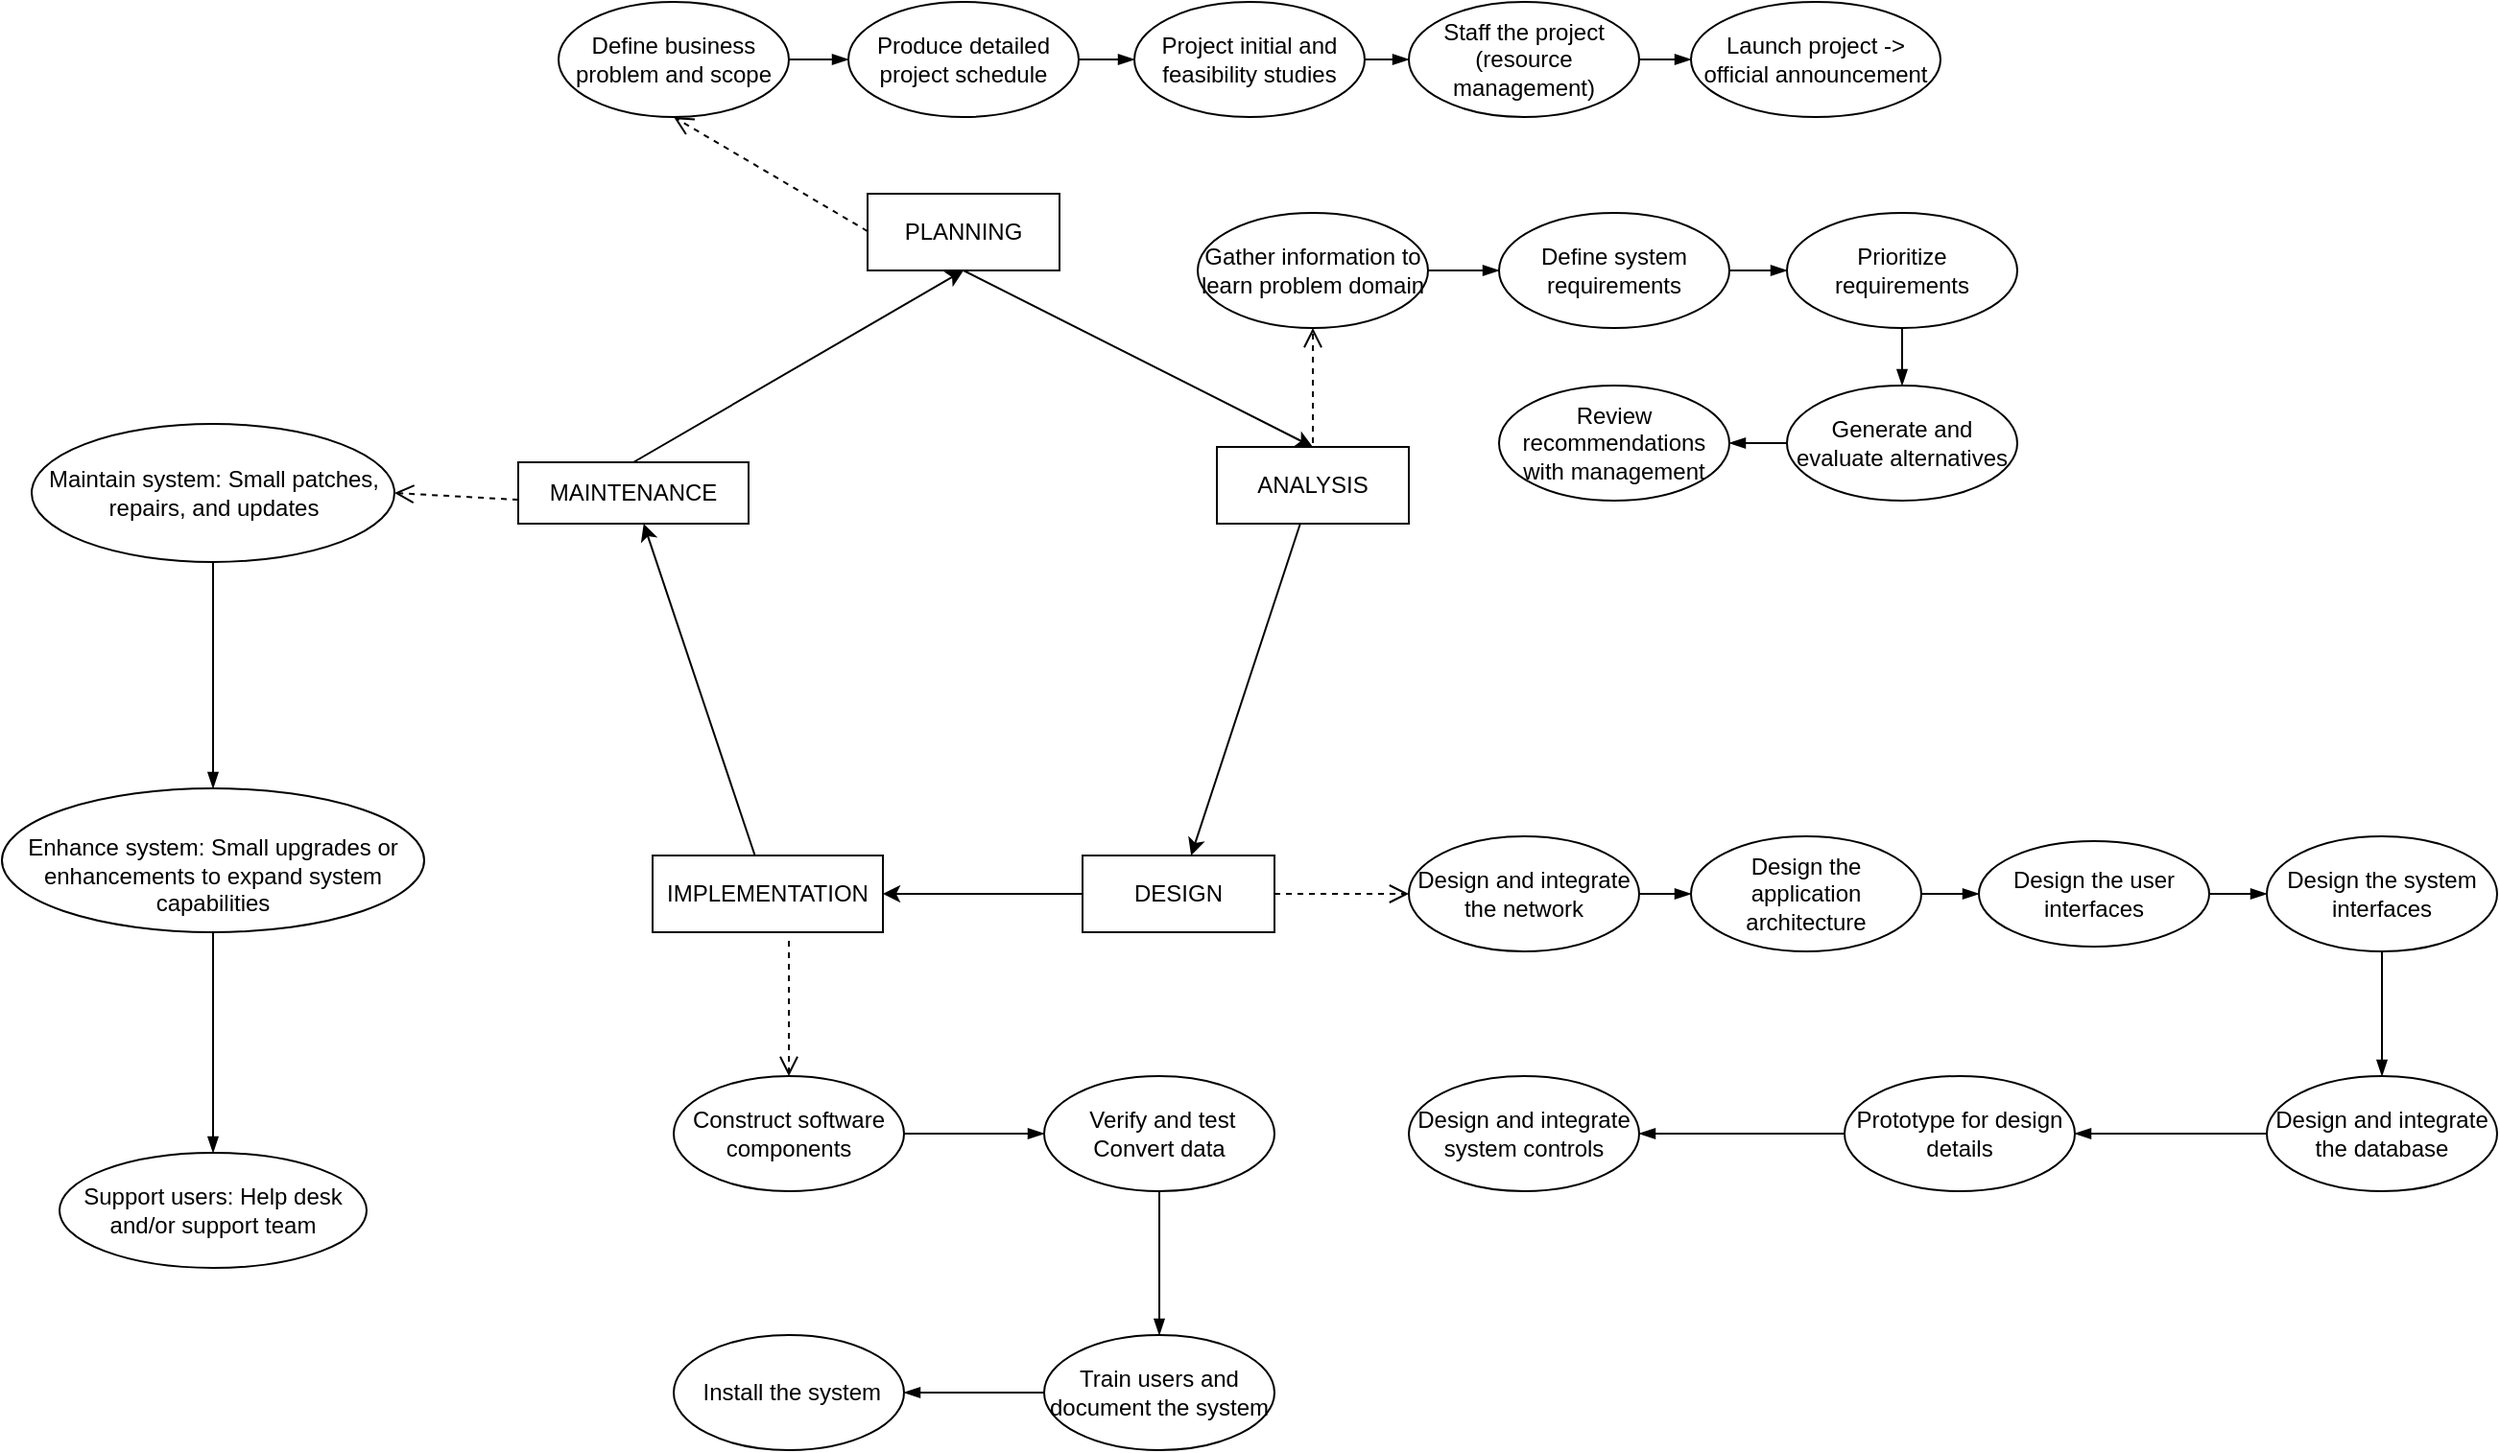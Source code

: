 <mxfile version="20.5.3" type="github">
  <diagram id="kpp0p4vaVyjLrGLZzNB3" name="simple gitflow">
    <mxGraphModel dx="1928" dy="1245" grid="1" gridSize="10" guides="1" tooltips="1" connect="1" arrows="1" fold="1" page="1" pageScale="1" pageWidth="850" pageHeight="1100" math="0" shadow="0">
      <root>
        <mxCell id="0" />
        <mxCell id="1" parent="0" />
        <mxCell id="JxC9IEEVYPg9Gp5Ud_OF-79" style="edgeStyle=orthogonalEdgeStyle;rounded=0;orthogonalLoop=1;jettySize=auto;html=1;exitX=0.5;exitY=1;exitDx=0;exitDy=0;entryX=0.5;entryY=0;entryDx=0;entryDy=0;noEdgeStyle=1;" parent="1" source="JxC9IEEVYPg9Gp5Ud_OF-74" target="JxC9IEEVYPg9Gp5Ud_OF-77" edge="1">
          <mxGeometry relative="1" as="geometry" />
        </mxCell>
        <mxCell id="JxC9IEEVYPg9Gp5Ud_OF-74" value="PLANNING&lt;br&gt;" style="whiteSpace=wrap;html=1;align=center;" parent="1" vertex="1">
          <mxGeometry x="481" y="220" width="100" height="40" as="geometry" />
        </mxCell>
        <mxCell id="JxC9IEEVYPg9Gp5Ud_OF-81" value="" style="edgeStyle=orthogonalEdgeStyle;rounded=0;orthogonalLoop=1;jettySize=auto;html=1;noEdgeStyle=1;" parent="1" source="JxC9IEEVYPg9Gp5Ud_OF-77" target="JxC9IEEVYPg9Gp5Ud_OF-80" edge="1">
          <mxGeometry relative="1" as="geometry" />
        </mxCell>
        <mxCell id="JxC9IEEVYPg9Gp5Ud_OF-77" value="ANALYSIS" style="whiteSpace=wrap;html=1;align=center;" parent="1" vertex="1">
          <mxGeometry x="663" y="352" width="100" height="40" as="geometry" />
        </mxCell>
        <mxCell id="JxC9IEEVYPg9Gp5Ud_OF-83" style="edgeStyle=orthogonalEdgeStyle;rounded=0;orthogonalLoop=1;jettySize=auto;html=1;noEdgeStyle=1;" parent="1" source="JxC9IEEVYPg9Gp5Ud_OF-80" target="JxC9IEEVYPg9Gp5Ud_OF-82" edge="1">
          <mxGeometry relative="1" as="geometry" />
        </mxCell>
        <mxCell id="JxC9IEEVYPg9Gp5Ud_OF-80" value="DESIGN&lt;br&gt;" style="whiteSpace=wrap;html=1;align=center;" parent="1" vertex="1">
          <mxGeometry x="593" y="565" width="100" height="40" as="geometry" />
        </mxCell>
        <mxCell id="JxC9IEEVYPg9Gp5Ud_OF-85" value="" style="edgeStyle=orthogonalEdgeStyle;rounded=0;orthogonalLoop=1;jettySize=auto;html=1;noEdgeStyle=1;" parent="1" source="JxC9IEEVYPg9Gp5Ud_OF-82" target="JxC9IEEVYPg9Gp5Ud_OF-84" edge="1">
          <mxGeometry relative="1" as="geometry" />
        </mxCell>
        <mxCell id="JxC9IEEVYPg9Gp5Ud_OF-82" value="IMPLEMENTATION&lt;br&gt;" style="whiteSpace=wrap;html=1;align=center;" parent="1" vertex="1">
          <mxGeometry x="369" y="565" width="120" height="40" as="geometry" />
        </mxCell>
        <mxCell id="JxC9IEEVYPg9Gp5Ud_OF-84" value="MAINTENANCE" style="whiteSpace=wrap;html=1;align=center;" parent="1" vertex="1">
          <mxGeometry x="299" y="360" width="120" height="32" as="geometry" />
        </mxCell>
        <mxCell id="JxC9IEEVYPg9Gp5Ud_OF-96" style="edgeStyle=orthogonalEdgeStyle;rounded=0;orthogonalLoop=1;jettySize=auto;html=1;exitX=0.5;exitY=0;exitDx=0;exitDy=0;entryX=0.5;entryY=1;entryDx=0;entryDy=0;noEdgeStyle=1;" parent="1" source="JxC9IEEVYPg9Gp5Ud_OF-84" target="JxC9IEEVYPg9Gp5Ud_OF-74" edge="1">
          <mxGeometry relative="1" as="geometry">
            <mxPoint x="338" y="268.0" as="sourcePoint" />
            <mxPoint x="520" y="360.0" as="targetPoint" />
          </mxGeometry>
        </mxCell>
        <mxCell id="JxC9IEEVYPg9Gp5Ud_OF-108" value="" style="edgeStyle=orthogonalEdgeStyle;rounded=0;orthogonalLoop=1;jettySize=auto;html=1;endArrow=blockThin;endFill=1;" parent="1" source="JxC9IEEVYPg9Gp5Ud_OF-105" target="JxC9IEEVYPg9Gp5Ud_OF-107" edge="1">
          <mxGeometry relative="1" as="geometry" />
        </mxCell>
        <mxCell id="JxC9IEEVYPg9Gp5Ud_OF-105" value="Define business problem and scope" style="ellipse;whiteSpace=wrap;html=1;" parent="1" vertex="1">
          <mxGeometry x="320" y="120" width="120" height="60" as="geometry" />
        </mxCell>
        <mxCell id="JxC9IEEVYPg9Gp5Ud_OF-110" style="edgeStyle=orthogonalEdgeStyle;rounded=0;orthogonalLoop=1;jettySize=auto;html=1;exitX=1;exitY=0.5;exitDx=0;exitDy=0;entryX=0;entryY=0.5;entryDx=0;entryDy=0;endArrow=blockThin;endFill=1;" parent="1" source="JxC9IEEVYPg9Gp5Ud_OF-107" target="JxC9IEEVYPg9Gp5Ud_OF-109" edge="1">
          <mxGeometry relative="1" as="geometry" />
        </mxCell>
        <mxCell id="JxC9IEEVYPg9Gp5Ud_OF-107" value="Produce detailed project schedule" style="ellipse;whiteSpace=wrap;html=1;" parent="1" vertex="1">
          <mxGeometry x="471" y="120" width="120" height="60" as="geometry" />
        </mxCell>
        <mxCell id="JxC9IEEVYPg9Gp5Ud_OF-114" value="" style="edgeStyle=orthogonalEdgeStyle;rounded=0;orthogonalLoop=1;jettySize=auto;html=1;endArrow=blockThin;endFill=1;" parent="1" source="JxC9IEEVYPg9Gp5Ud_OF-109" target="JxC9IEEVYPg9Gp5Ud_OF-111" edge="1">
          <mxGeometry relative="1" as="geometry" />
        </mxCell>
        <mxCell id="JxC9IEEVYPg9Gp5Ud_OF-109" value="Project initial and feasibility studies" style="ellipse;whiteSpace=wrap;html=1;" parent="1" vertex="1">
          <mxGeometry x="620" y="120" width="120" height="60" as="geometry" />
        </mxCell>
        <mxCell id="JxC9IEEVYPg9Gp5Ud_OF-116" value="" style="edgeStyle=orthogonalEdgeStyle;rounded=0;orthogonalLoop=1;jettySize=auto;html=1;endArrow=blockThin;endFill=1;" parent="1" source="JxC9IEEVYPg9Gp5Ud_OF-111" target="JxC9IEEVYPg9Gp5Ud_OF-115" edge="1">
          <mxGeometry relative="1" as="geometry" />
        </mxCell>
        <mxCell id="JxC9IEEVYPg9Gp5Ud_OF-111" value="Staff the project (resource management)" style="ellipse;whiteSpace=wrap;html=1;" parent="1" vertex="1">
          <mxGeometry x="763" y="120" width="120" height="60" as="geometry" />
        </mxCell>
        <mxCell id="JxC9IEEVYPg9Gp5Ud_OF-115" value="Launch project -&amp;gt; official announcement" style="ellipse;whiteSpace=wrap;html=1;" parent="1" vertex="1">
          <mxGeometry x="910" y="120" width="130" height="60" as="geometry" />
        </mxCell>
        <mxCell id="JxC9IEEVYPg9Gp5Ud_OF-123" value="" style="html=1;verticalAlign=bottom;endArrow=open;dashed=1;endSize=8;rounded=0;entryX=0.5;entryY=1;entryDx=0;entryDy=0;" parent="1" target="JxC9IEEVYPg9Gp5Ud_OF-105" edge="1">
          <mxGeometry relative="1" as="geometry">
            <mxPoint x="481" y="239.52" as="sourcePoint" />
            <mxPoint x="401" y="239.52" as="targetPoint" />
          </mxGeometry>
        </mxCell>
        <mxCell id="JxC9IEEVYPg9Gp5Ud_OF-135" value="" style="edgeStyle=orthogonalEdgeStyle;rounded=0;orthogonalLoop=1;jettySize=auto;html=1;endArrow=blockThin;endFill=1;" parent="1" source="JxC9IEEVYPg9Gp5Ud_OF-130" target="JxC9IEEVYPg9Gp5Ud_OF-134" edge="1">
          <mxGeometry relative="1" as="geometry" />
        </mxCell>
        <mxCell id="JxC9IEEVYPg9Gp5Ud_OF-130" value="Gather information to learn problem domain" style="ellipse;whiteSpace=wrap;html=1;" parent="1" vertex="1">
          <mxGeometry x="653" y="230" width="120" height="60" as="geometry" />
        </mxCell>
        <mxCell id="JxC9IEEVYPg9Gp5Ud_OF-137" value="" style="edgeStyle=orthogonalEdgeStyle;rounded=0;orthogonalLoop=1;jettySize=auto;html=1;endArrow=blockThin;endFill=1;" parent="1" source="JxC9IEEVYPg9Gp5Ud_OF-134" target="JxC9IEEVYPg9Gp5Ud_OF-136" edge="1">
          <mxGeometry relative="1" as="geometry" />
        </mxCell>
        <mxCell id="JxC9IEEVYPg9Gp5Ud_OF-134" value="Define system requirements" style="ellipse;whiteSpace=wrap;html=1;" parent="1" vertex="1">
          <mxGeometry x="810" y="230" width="120" height="60" as="geometry" />
        </mxCell>
        <mxCell id="JxC9IEEVYPg9Gp5Ud_OF-139" value="" style="edgeStyle=orthogonalEdgeStyle;rounded=0;orthogonalLoop=1;jettySize=auto;html=1;endArrow=blockThin;endFill=1;" parent="1" source="JxC9IEEVYPg9Gp5Ud_OF-136" target="JxC9IEEVYPg9Gp5Ud_OF-138" edge="1">
          <mxGeometry relative="1" as="geometry" />
        </mxCell>
        <mxCell id="JxC9IEEVYPg9Gp5Ud_OF-136" value="Prioritize requirements" style="ellipse;whiteSpace=wrap;html=1;" parent="1" vertex="1">
          <mxGeometry x="960" y="230" width="120" height="60" as="geometry" />
        </mxCell>
        <mxCell id="JxC9IEEVYPg9Gp5Ud_OF-141" value="" style="edgeStyle=orthogonalEdgeStyle;rounded=0;orthogonalLoop=1;jettySize=auto;html=1;endArrow=blockThin;endFill=1;" parent="1" source="JxC9IEEVYPg9Gp5Ud_OF-138" target="JxC9IEEVYPg9Gp5Ud_OF-140" edge="1">
          <mxGeometry relative="1" as="geometry" />
        </mxCell>
        <mxCell id="JxC9IEEVYPg9Gp5Ud_OF-138" value="Generate and evaluate alternatives" style="ellipse;whiteSpace=wrap;html=1;" parent="1" vertex="1">
          <mxGeometry x="960" y="320" width="120" height="60" as="geometry" />
        </mxCell>
        <mxCell id="JxC9IEEVYPg9Gp5Ud_OF-140" value="Review recommendations with management" style="ellipse;whiteSpace=wrap;html=1;" parent="1" vertex="1">
          <mxGeometry x="810" y="320" width="120" height="60" as="geometry" />
        </mxCell>
        <mxCell id="JxC9IEEVYPg9Gp5Ud_OF-147" value="" style="edgeStyle=orthogonalEdgeStyle;rounded=0;orthogonalLoop=1;jettySize=auto;html=1;endArrow=blockThin;endFill=1;" parent="1" source="JxC9IEEVYPg9Gp5Ud_OF-144" target="JxC9IEEVYPg9Gp5Ud_OF-146" edge="1">
          <mxGeometry relative="1" as="geometry" />
        </mxCell>
        <mxCell id="JxC9IEEVYPg9Gp5Ud_OF-144" value="Design and integrate the network" style="ellipse;whiteSpace=wrap;html=1;" parent="1" vertex="1">
          <mxGeometry x="763" y="555" width="120" height="60" as="geometry" />
        </mxCell>
        <mxCell id="JxC9IEEVYPg9Gp5Ud_OF-149" value="" style="edgeStyle=orthogonalEdgeStyle;rounded=0;orthogonalLoop=1;jettySize=auto;html=1;endArrow=blockThin;endFill=1;" parent="1" source="JxC9IEEVYPg9Gp5Ud_OF-146" target="JxC9IEEVYPg9Gp5Ud_OF-148" edge="1">
          <mxGeometry relative="1" as="geometry" />
        </mxCell>
        <mxCell id="JxC9IEEVYPg9Gp5Ud_OF-146" value="Design the application architecture" style="ellipse;whiteSpace=wrap;html=1;" parent="1" vertex="1">
          <mxGeometry x="910" y="555" width="120" height="60" as="geometry" />
        </mxCell>
        <mxCell id="JxC9IEEVYPg9Gp5Ud_OF-151" value="" style="edgeStyle=orthogonalEdgeStyle;rounded=0;orthogonalLoop=1;jettySize=auto;html=1;endArrow=blockThin;endFill=1;" parent="1" source="JxC9IEEVYPg9Gp5Ud_OF-148" target="JxC9IEEVYPg9Gp5Ud_OF-150" edge="1">
          <mxGeometry relative="1" as="geometry" />
        </mxCell>
        <mxCell id="JxC9IEEVYPg9Gp5Ud_OF-148" value="Design the user interfaces" style="ellipse;whiteSpace=wrap;html=1;" parent="1" vertex="1">
          <mxGeometry x="1060" y="557.5" width="120" height="55" as="geometry" />
        </mxCell>
        <mxCell id="JxC9IEEVYPg9Gp5Ud_OF-153" value="" style="edgeStyle=orthogonalEdgeStyle;rounded=0;orthogonalLoop=1;jettySize=auto;html=1;endArrow=blockThin;endFill=1;" parent="1" source="JxC9IEEVYPg9Gp5Ud_OF-150" target="JxC9IEEVYPg9Gp5Ud_OF-152" edge="1">
          <mxGeometry relative="1" as="geometry" />
        </mxCell>
        <mxCell id="JxC9IEEVYPg9Gp5Ud_OF-150" value="Design the system interfaces" style="ellipse;whiteSpace=wrap;html=1;" parent="1" vertex="1">
          <mxGeometry x="1210" y="555" width="120" height="60" as="geometry" />
        </mxCell>
        <mxCell id="XVOhkNCDuT8Im4PqYky6-3" value="" style="edgeStyle=orthogonalEdgeStyle;rounded=0;orthogonalLoop=1;jettySize=auto;html=1;endArrow=blockThin;endFill=1;" edge="1" parent="1" source="JxC9IEEVYPg9Gp5Ud_OF-152" target="XVOhkNCDuT8Im4PqYky6-2">
          <mxGeometry relative="1" as="geometry" />
        </mxCell>
        <mxCell id="JxC9IEEVYPg9Gp5Ud_OF-152" value="Design and integrate the database" style="ellipse;whiteSpace=wrap;html=1;" parent="1" vertex="1">
          <mxGeometry x="1210" y="680" width="120" height="60" as="geometry" />
        </mxCell>
        <mxCell id="XVOhkNCDuT8Im4PqYky6-5" value="" style="edgeStyle=orthogonalEdgeStyle;rounded=0;orthogonalLoop=1;jettySize=auto;html=1;endArrow=blockThin;endFill=1;" edge="1" parent="1" source="XVOhkNCDuT8Im4PqYky6-2" target="XVOhkNCDuT8Im4PqYky6-4">
          <mxGeometry relative="1" as="geometry" />
        </mxCell>
        <mxCell id="XVOhkNCDuT8Im4PqYky6-2" value="Prototype for design details" style="ellipse;whiteSpace=wrap;html=1;" vertex="1" parent="1">
          <mxGeometry x="990" y="680" width="120" height="60" as="geometry" />
        </mxCell>
        <mxCell id="XVOhkNCDuT8Im4PqYky6-4" value="Design and integrate system controls" style="ellipse;whiteSpace=wrap;html=1;" vertex="1" parent="1">
          <mxGeometry x="763" y="680" width="120" height="60" as="geometry" />
        </mxCell>
        <mxCell id="XVOhkNCDuT8Im4PqYky6-12" value="" style="html=1;verticalAlign=bottom;endArrow=open;dashed=1;endSize=8;rounded=0;entryX=0;entryY=0.5;entryDx=0;entryDy=0;exitX=1;exitY=0.5;exitDx=0;exitDy=0;" edge="1" parent="1" source="JxC9IEEVYPg9Gp5Ud_OF-80" target="JxC9IEEVYPg9Gp5Ud_OF-144">
          <mxGeometry relative="1" as="geometry">
            <mxPoint x="700" y="590" as="sourcePoint" />
            <mxPoint x="810" y="510" as="targetPoint" />
          </mxGeometry>
        </mxCell>
        <mxCell id="XVOhkNCDuT8Im4PqYky6-15" value="" style="html=1;verticalAlign=bottom;endArrow=open;dashed=1;endSize=8;rounded=0;entryX=0.5;entryY=1;entryDx=0;entryDy=0;" edge="1" parent="1" target="JxC9IEEVYPg9Gp5Ud_OF-130">
          <mxGeometry relative="1" as="geometry">
            <mxPoint x="713" y="350" as="sourcePoint" />
            <mxPoint x="773" y="340.0" as="targetPoint" />
          </mxGeometry>
        </mxCell>
        <mxCell id="XVOhkNCDuT8Im4PqYky6-19" value="" style="edgeStyle=orthogonalEdgeStyle;rounded=0;orthogonalLoop=1;jettySize=auto;html=1;endArrow=blockThin;endFill=1;" edge="1" parent="1" source="XVOhkNCDuT8Im4PqYky6-16" target="XVOhkNCDuT8Im4PqYky6-18">
          <mxGeometry relative="1" as="geometry" />
        </mxCell>
        <mxCell id="XVOhkNCDuT8Im4PqYky6-16" value="Construct software components" style="ellipse;whiteSpace=wrap;html=1;" vertex="1" parent="1">
          <mxGeometry x="380" y="680" width="120" height="60" as="geometry" />
        </mxCell>
        <mxCell id="XVOhkNCDuT8Im4PqYky6-22" value="" style="edgeStyle=orthogonalEdgeStyle;rounded=0;orthogonalLoop=1;jettySize=auto;html=1;endArrow=blockThin;endFill=1;" edge="1" parent="1" source="XVOhkNCDuT8Im4PqYky6-18" target="XVOhkNCDuT8Im4PqYky6-21">
          <mxGeometry relative="1" as="geometry" />
        </mxCell>
        <mxCell id="XVOhkNCDuT8Im4PqYky6-18" value="&amp;nbsp;Verify and test Convert data" style="ellipse;whiteSpace=wrap;html=1;" vertex="1" parent="1">
          <mxGeometry x="573" y="680" width="120" height="60" as="geometry" />
        </mxCell>
        <mxCell id="XVOhkNCDuT8Im4PqYky6-25" value="" style="edgeStyle=orthogonalEdgeStyle;rounded=0;orthogonalLoop=1;jettySize=auto;html=1;endArrow=blockThin;endFill=1;" edge="1" parent="1" source="XVOhkNCDuT8Im4PqYky6-21" target="XVOhkNCDuT8Im4PqYky6-24">
          <mxGeometry relative="1" as="geometry" />
        </mxCell>
        <mxCell id="XVOhkNCDuT8Im4PqYky6-21" value="Train users and document the system" style="ellipse;whiteSpace=wrap;html=1;" vertex="1" parent="1">
          <mxGeometry x="573" y="815" width="120" height="60" as="geometry" />
        </mxCell>
        <mxCell id="XVOhkNCDuT8Im4PqYky6-24" value="&amp;nbsp;Install the system" style="ellipse;whiteSpace=wrap;html=1;" vertex="1" parent="1">
          <mxGeometry x="380" y="815" width="120" height="60" as="geometry" />
        </mxCell>
        <mxCell id="XVOhkNCDuT8Im4PqYky6-26" value="" style="html=1;verticalAlign=bottom;endArrow=open;dashed=1;endSize=8;rounded=0;entryX=0.5;entryY=0;entryDx=0;entryDy=0;" edge="1" parent="1" target="XVOhkNCDuT8Im4PqYky6-16">
          <mxGeometry relative="1" as="geometry">
            <mxPoint x="440" y="609.52" as="sourcePoint" />
            <mxPoint x="339" y="550" as="targetPoint" />
          </mxGeometry>
        </mxCell>
        <mxCell id="XVOhkNCDuT8Im4PqYky6-31" value="" style="edgeStyle=orthogonalEdgeStyle;rounded=0;orthogonalLoop=1;jettySize=auto;html=1;endArrow=blockThin;endFill=1;" edge="1" parent="1" source="XVOhkNCDuT8Im4PqYky6-28" target="XVOhkNCDuT8Im4PqYky6-30">
          <mxGeometry relative="1" as="geometry" />
        </mxCell>
        <mxCell id="XVOhkNCDuT8Im4PqYky6-28" value="Maintain system: Small patches, repairs, and updates" style="ellipse;whiteSpace=wrap;html=1;" vertex="1" parent="1">
          <mxGeometry x="45.5" y="340" width="189" height="72" as="geometry" />
        </mxCell>
        <mxCell id="XVOhkNCDuT8Im4PqYky6-35" value="" style="edgeStyle=orthogonalEdgeStyle;rounded=0;orthogonalLoop=1;jettySize=auto;html=1;endArrow=blockThin;endFill=1;" edge="1" parent="1" source="XVOhkNCDuT8Im4PqYky6-30" target="XVOhkNCDuT8Im4PqYky6-34">
          <mxGeometry relative="1" as="geometry" />
        </mxCell>
        <mxCell id="XVOhkNCDuT8Im4PqYky6-30" value="&lt;br&gt;Enhance system: Small upgrades or enhancements to expand system capabilities" style="ellipse;whiteSpace=wrap;html=1;" vertex="1" parent="1">
          <mxGeometry x="30" y="530" width="220" height="75" as="geometry" />
        </mxCell>
        <mxCell id="XVOhkNCDuT8Im4PqYky6-34" value="Support users: Help desk and/or support team" style="ellipse;whiteSpace=wrap;html=1;" vertex="1" parent="1">
          <mxGeometry x="60" y="720" width="160" height="60" as="geometry" />
        </mxCell>
        <mxCell id="XVOhkNCDuT8Im4PqYky6-36" value="" style="html=1;verticalAlign=bottom;endArrow=open;dashed=1;endSize=8;rounded=0;entryX=1;entryY=0.5;entryDx=0;entryDy=0;" edge="1" parent="1" target="XVOhkNCDuT8Im4PqYky6-28">
          <mxGeometry relative="1" as="geometry">
            <mxPoint x="299" y="379.52" as="sourcePoint" />
            <mxPoint x="198" y="320" as="targetPoint" />
          </mxGeometry>
        </mxCell>
      </root>
    </mxGraphModel>
  </diagram>
</mxfile>
